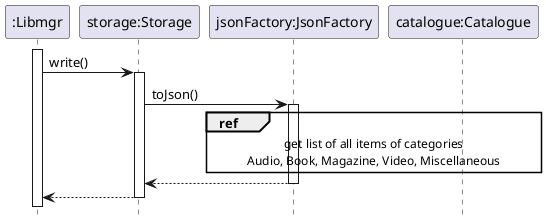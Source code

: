 @startuml
hide footbox

Participant ":Libmgr" as libmgr
Participant "storage:Storage" as storage
Participant "jsonFactory:JsonFactory" as json
Participant "catalogue:Catalogue" as catalogue

activate libmgr
libmgr -> storage:write()
activate storage

storage -> json:toJson()
activate json

ref over json, catalogue
    get list of all items of categories
    Audio, Book, Magazine, Video, Miscellaneous
end ref
return
return

@enduml